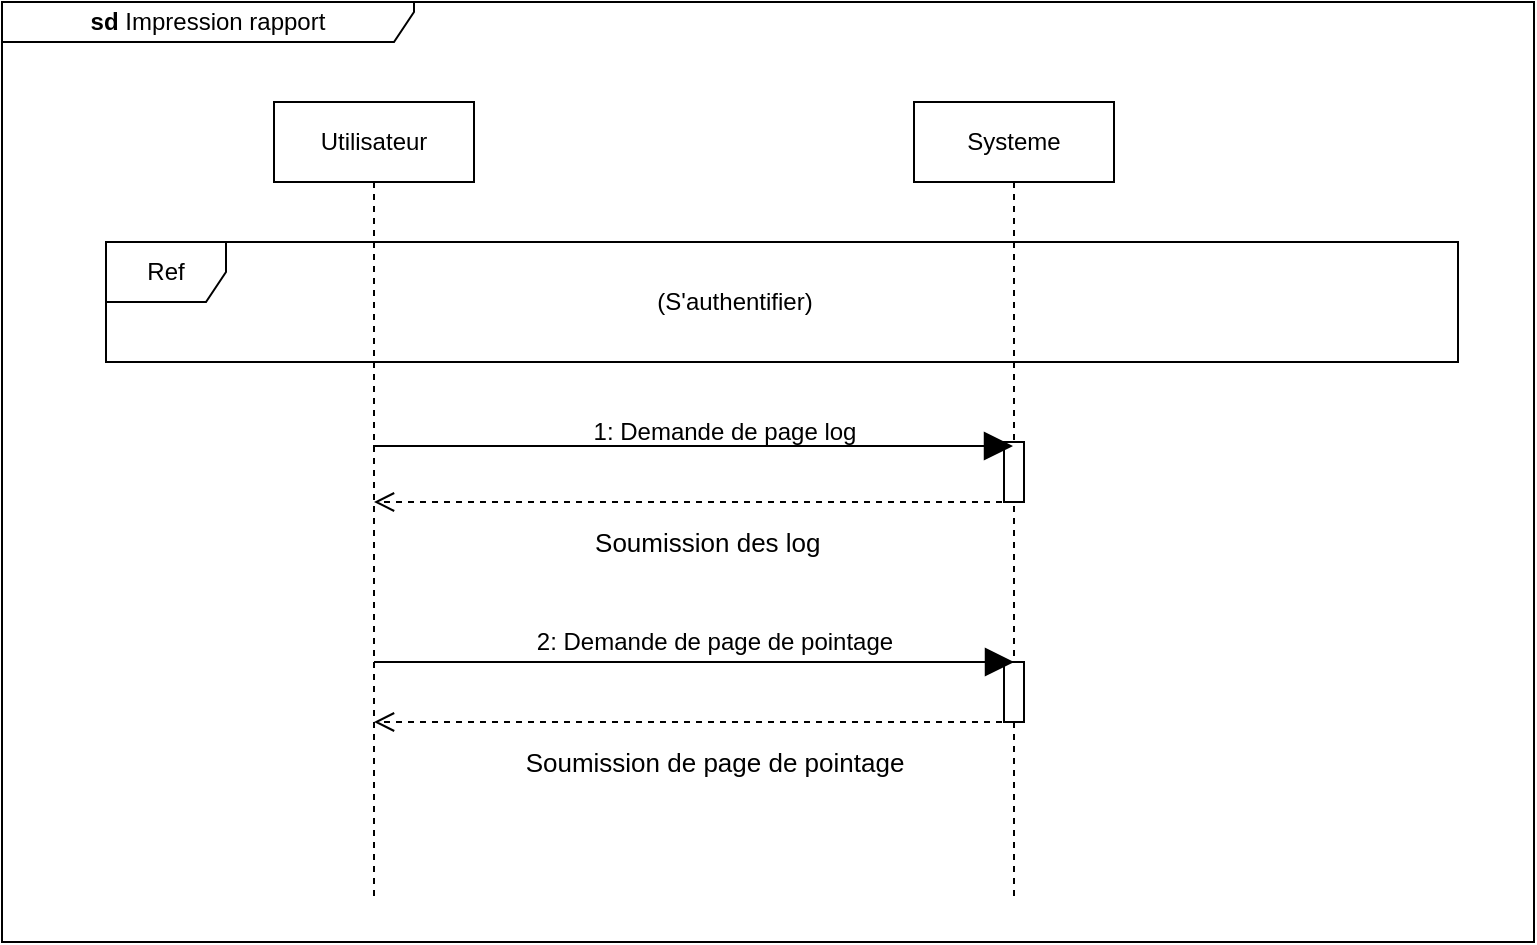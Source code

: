 <mxfile version="21.6.8" type="github">
  <diagram name="Page-1" id="ngUo1pnVJim3qT83173W">
    <mxGraphModel dx="1114" dy="629" grid="1" gridSize="10" guides="1" tooltips="1" connect="1" arrows="1" fold="1" page="1" pageScale="1" pageWidth="827" pageHeight="1169" math="0" shadow="0">
      <root>
        <mxCell id="0" />
        <mxCell id="1" parent="0" />
        <mxCell id="qOJFp8rp0lBa6UFPM5Xz-1" value="&lt;b&gt;sd&lt;/b&gt;&amp;nbsp;Impression rapport" style="shape=umlFrame;whiteSpace=wrap;html=1;pointerEvents=0;width=206;height=20;rounded=0;" vertex="1" parent="1">
          <mxGeometry x="24" y="110" width="766" height="470" as="geometry" />
        </mxCell>
        <mxCell id="qOJFp8rp0lBa6UFPM5Xz-2" value="Utilisateur" style="shape=umlLifeline;perimeter=lifelinePerimeter;whiteSpace=wrap;html=1;container=1;dropTarget=0;collapsible=0;recursiveResize=0;outlineConnect=0;portConstraint=eastwest;newEdgeStyle={&quot;edgeStyle&quot;:&quot;elbowEdgeStyle&quot;,&quot;elbow&quot;:&quot;vertical&quot;,&quot;curved&quot;:0,&quot;rounded&quot;:0};rounded=0;" vertex="1" parent="1">
          <mxGeometry x="160" y="160" width="100" height="400" as="geometry" />
        </mxCell>
        <mxCell id="qOJFp8rp0lBa6UFPM5Xz-3" value="Systeme" style="shape=umlLifeline;perimeter=lifelinePerimeter;whiteSpace=wrap;html=1;container=1;dropTarget=0;collapsible=0;recursiveResize=0;outlineConnect=0;portConstraint=eastwest;newEdgeStyle={&quot;edgeStyle&quot;:&quot;elbowEdgeStyle&quot;,&quot;elbow&quot;:&quot;vertical&quot;,&quot;curved&quot;:0,&quot;rounded&quot;:0};rounded=0;" vertex="1" parent="1">
          <mxGeometry x="480" y="160" width="100" height="400" as="geometry" />
        </mxCell>
        <mxCell id="qOJFp8rp0lBa6UFPM5Xz-4" value="" style="html=1;points=[];perimeter=orthogonalPerimeter;outlineConnect=0;targetShapes=umlLifeline;portConstraint=eastwest;newEdgeStyle={&quot;edgeStyle&quot;:&quot;elbowEdgeStyle&quot;,&quot;elbow&quot;:&quot;vertical&quot;,&quot;curved&quot;:0,&quot;rounded&quot;:0};rounded=0;" vertex="1" parent="qOJFp8rp0lBa6UFPM5Xz-3">
          <mxGeometry x="45" y="170" width="10" height="30" as="geometry" />
        </mxCell>
        <mxCell id="qOJFp8rp0lBa6UFPM5Xz-5" value="" style="html=1;points=[];perimeter=orthogonalPerimeter;outlineConnect=0;targetShapes=umlLifeline;portConstraint=eastwest;newEdgeStyle={&quot;edgeStyle&quot;:&quot;elbowEdgeStyle&quot;,&quot;elbow&quot;:&quot;vertical&quot;,&quot;curved&quot;:0,&quot;rounded&quot;:0};rounded=0;" vertex="1" parent="qOJFp8rp0lBa6UFPM5Xz-3">
          <mxGeometry x="45" y="280" width="10" height="30" as="geometry" />
        </mxCell>
        <mxCell id="qOJFp8rp0lBa6UFPM5Xz-6" value="Ref" style="shape=umlFrame;whiteSpace=wrap;html=1;pointerEvents=0;" vertex="1" parent="1">
          <mxGeometry x="76" y="230" width="676" height="60" as="geometry" />
        </mxCell>
        <mxCell id="qOJFp8rp0lBa6UFPM5Xz-7" value="(S&#39;authentifier)" style="text;html=1;align=center;verticalAlign=middle;resizable=0;points=[];autosize=1;strokeColor=none;fillColor=none;" vertex="1" parent="1">
          <mxGeometry x="340" y="245" width="100" height="30" as="geometry" />
        </mxCell>
        <mxCell id="qOJFp8rp0lBa6UFPM5Xz-8" value="" style="endArrow=block;endFill=1;endSize=12;html=1;rounded=0;" edge="1" parent="1">
          <mxGeometry width="160" relative="1" as="geometry">
            <mxPoint x="209.5" y="332" as="sourcePoint" />
            <mxPoint x="529.5" y="332" as="targetPoint" />
          </mxGeometry>
        </mxCell>
        <mxCell id="qOJFp8rp0lBa6UFPM5Xz-9" value="1: Demande de page log" style="text;html=1;align=center;verticalAlign=middle;resizable=0;points=[];autosize=1;strokeColor=none;fillColor=none;rounded=0;" vertex="1" parent="1">
          <mxGeometry x="310" y="310" width="150" height="30" as="geometry" />
        </mxCell>
        <mxCell id="qOJFp8rp0lBa6UFPM5Xz-10" value="" style="html=1;verticalAlign=bottom;endArrow=open;dashed=1;endSize=8;edgeStyle=elbowEdgeStyle;elbow=vertical;curved=0;rounded=0;" edge="1" parent="1">
          <mxGeometry relative="1" as="geometry">
            <mxPoint x="530" y="360" as="sourcePoint" />
            <mxPoint x="210" y="360" as="targetPoint" />
            <Array as="points">
              <mxPoint x="366.5" y="360" />
            </Array>
          </mxGeometry>
        </mxCell>
        <mxCell id="qOJFp8rp0lBa6UFPM5Xz-11" value="&lt;font style=&quot;font-size: 13px;&quot;&gt;Soumission des log&amp;nbsp;&amp;nbsp;&lt;/font&gt;" style="edgeLabel;html=1;align=center;verticalAlign=middle;resizable=0;points=[];rounded=0;" vertex="1" connectable="0" parent="qOJFp8rp0lBa6UFPM5Xz-10">
          <mxGeometry x="0.119" y="1" relative="1" as="geometry">
            <mxPoint x="29" y="19" as="offset" />
          </mxGeometry>
        </mxCell>
        <mxCell id="qOJFp8rp0lBa6UFPM5Xz-12" value="" style="endArrow=block;endFill=1;endSize=12;html=1;rounded=0;" edge="1" parent="1">
          <mxGeometry width="160" relative="1" as="geometry">
            <mxPoint x="210" y="440" as="sourcePoint" />
            <mxPoint x="530" y="440" as="targetPoint" />
          </mxGeometry>
        </mxCell>
        <mxCell id="qOJFp8rp0lBa6UFPM5Xz-13" value="2: Demande de page de pointage" style="text;html=1;align=center;verticalAlign=middle;resizable=0;points=[];autosize=1;strokeColor=none;fillColor=none;rounded=0;" vertex="1" parent="1">
          <mxGeometry x="280" y="415" width="200" height="30" as="geometry" />
        </mxCell>
        <mxCell id="qOJFp8rp0lBa6UFPM5Xz-14" value="" style="html=1;verticalAlign=bottom;endArrow=open;dashed=1;endSize=8;edgeStyle=elbowEdgeStyle;elbow=vertical;curved=0;rounded=0;" edge="1" parent="1">
          <mxGeometry relative="1" as="geometry">
            <mxPoint x="530" y="470" as="sourcePoint" />
            <mxPoint x="210" y="470" as="targetPoint" />
            <Array as="points">
              <mxPoint x="366.5" y="470" />
            </Array>
          </mxGeometry>
        </mxCell>
        <mxCell id="qOJFp8rp0lBa6UFPM5Xz-15" value="&lt;span style=&quot;font-size: 13px;&quot;&gt;Soumission de page de pointage&lt;/span&gt;" style="edgeLabel;html=1;align=center;verticalAlign=middle;resizable=0;points=[];rounded=0;" vertex="1" connectable="0" parent="qOJFp8rp0lBa6UFPM5Xz-14">
          <mxGeometry x="0.119" y="1" relative="1" as="geometry">
            <mxPoint x="29" y="19" as="offset" />
          </mxGeometry>
        </mxCell>
      </root>
    </mxGraphModel>
  </diagram>
</mxfile>
